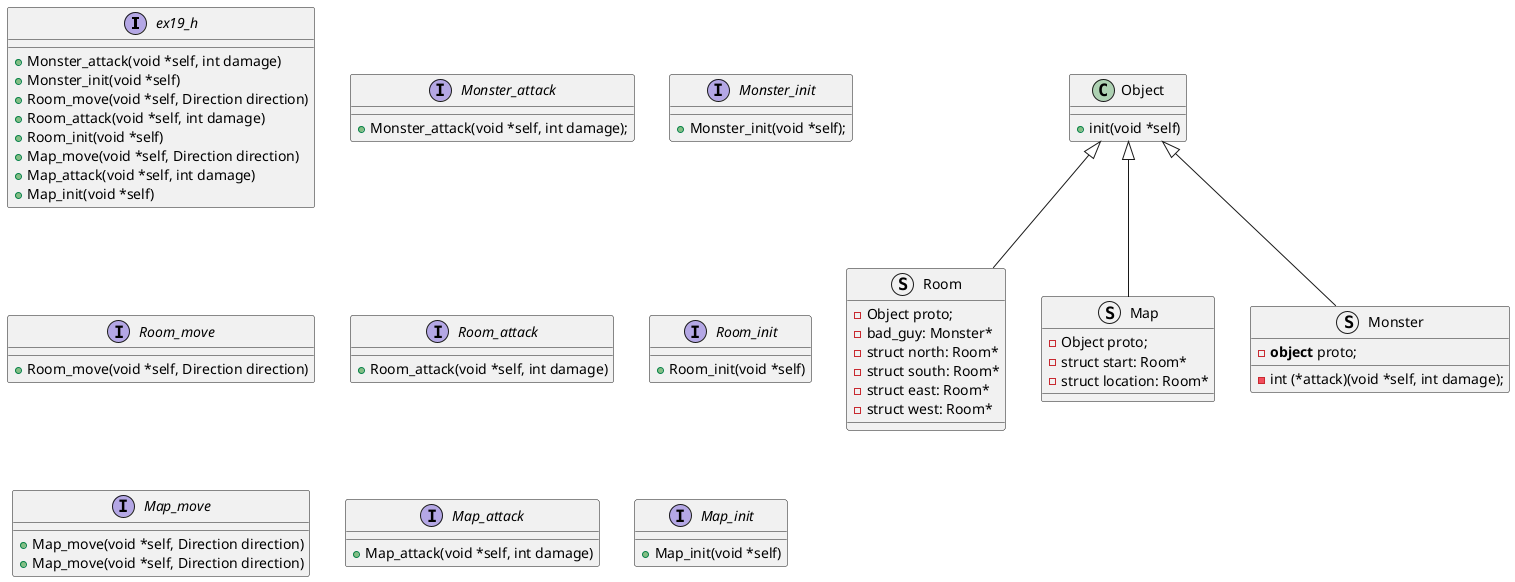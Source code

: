 @startuml ex19_h

interface ex19_h {
    + Monster_attack(void *self, int damage)
    + Monster_init(void *self)
    + Room_move(void *self, Direction direction)
    + Room_attack(void *self, int damage)
    + Room_init(void *self)
    + Map_move(void *self, Direction direction)
    + Map_attack(void *self, int damage)
    + Map_init(void *self)
}

class Object {
    + init(void *self)
}

' class Monster {
'     - hit_points: int
'     -Object proto
'     + Monster_attack(void *self, int damage)
'     + Monster_init(void *self)
' }

' interface Monster_attack

interface Monster_attack {
    +Monster_attack(void *self, int damage);
}

interface Monster_init {
    +Monster_init(void *self);
}


interface Room_move {
    + Room_move(void *self, Direction direction)
}

interface Room_attack {
    + Room_attack(void *self, int damage)
}

interface Room_init {
    + Room_init(void *self)
}

interface Map_move {
    + Map_move(void *self, Direction direction)
}

interface Map_move {
    + Map_move(void *self, Direction direction)
}

interface Map_attack {
    + Map_attack(void *self, int damage)
}

interface Map_init {
    + Map_init(void *self)
}

struct Room {
    - Object proto;
    - bad_guy: Monster*
    - struct north: Room*
    - struct south: Room*
    - struct east: Room*
    - struct west: Room*
    ' + Room_move(void *self, Direction direction)
    ' + Room_attack(void *self, int damage)
    ' + Room_init(void *self)
}

struct Map {
    - Object proto;
    - struct start: Room*
    - struct location: Room*
    ' + Map_move(void *self, Direction direction)
    ' + Map_attack(void *self, int damage)
    ' + Map_init(void *self)
}

struct Monster {
    -<b>object</b> proto;
    -int (*attack)(void *self, int damage);
}

Object <|-- Monster
Object <|-- Room
Object <|-- Map

@enduml